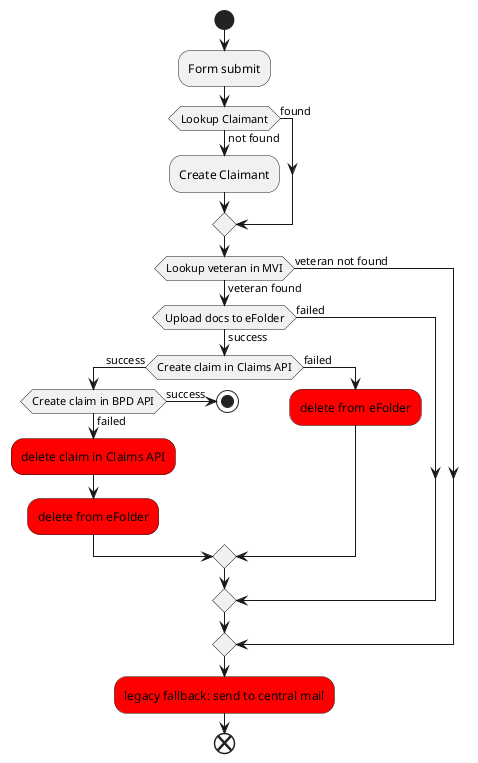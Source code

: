 @startuml

start
:Form submit;
if (Lookup Claimant) then (found)
else (not found)
    :Create Claimant;
endif
if (Lookup veteran in MVI) then (veteran found)
    if (Upload docs to eFolder) then (success)
        if (Create claim in Claims API) then (success)
            if (Create claim in BPD API) then (success)
                stop
            else (failed)
                #red:delete claim in Claims API;
                #red:delete from eFolder;
            endif
        else (failed)
            #red:delete from eFolder;
        endif
    else (failed)
    endif
else (veteran not found)
endif
#red:legacy fallback: send to central mail;
end

@enduml
